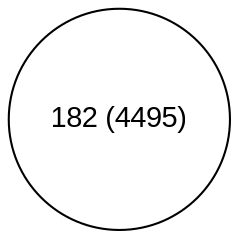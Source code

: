 digraph move_up {
	node [fontname="Arial", shape="circle", width=0.5]; 

	0 [label = "182 (4495)"];
}
